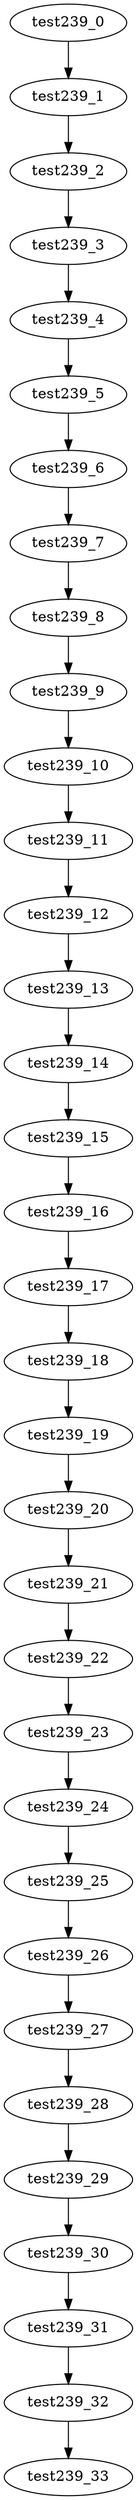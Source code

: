 digraph G {
test239_0->test239_1;
test239_1->test239_2;
test239_2->test239_3;
test239_3->test239_4;
test239_4->test239_5;
test239_5->test239_6;
test239_6->test239_7;
test239_7->test239_8;
test239_8->test239_9;
test239_9->test239_10;
test239_10->test239_11;
test239_11->test239_12;
test239_12->test239_13;
test239_13->test239_14;
test239_14->test239_15;
test239_15->test239_16;
test239_16->test239_17;
test239_17->test239_18;
test239_18->test239_19;
test239_19->test239_20;
test239_20->test239_21;
test239_21->test239_22;
test239_22->test239_23;
test239_23->test239_24;
test239_24->test239_25;
test239_25->test239_26;
test239_26->test239_27;
test239_27->test239_28;
test239_28->test239_29;
test239_29->test239_30;
test239_30->test239_31;
test239_31->test239_32;
test239_32->test239_33;

}
